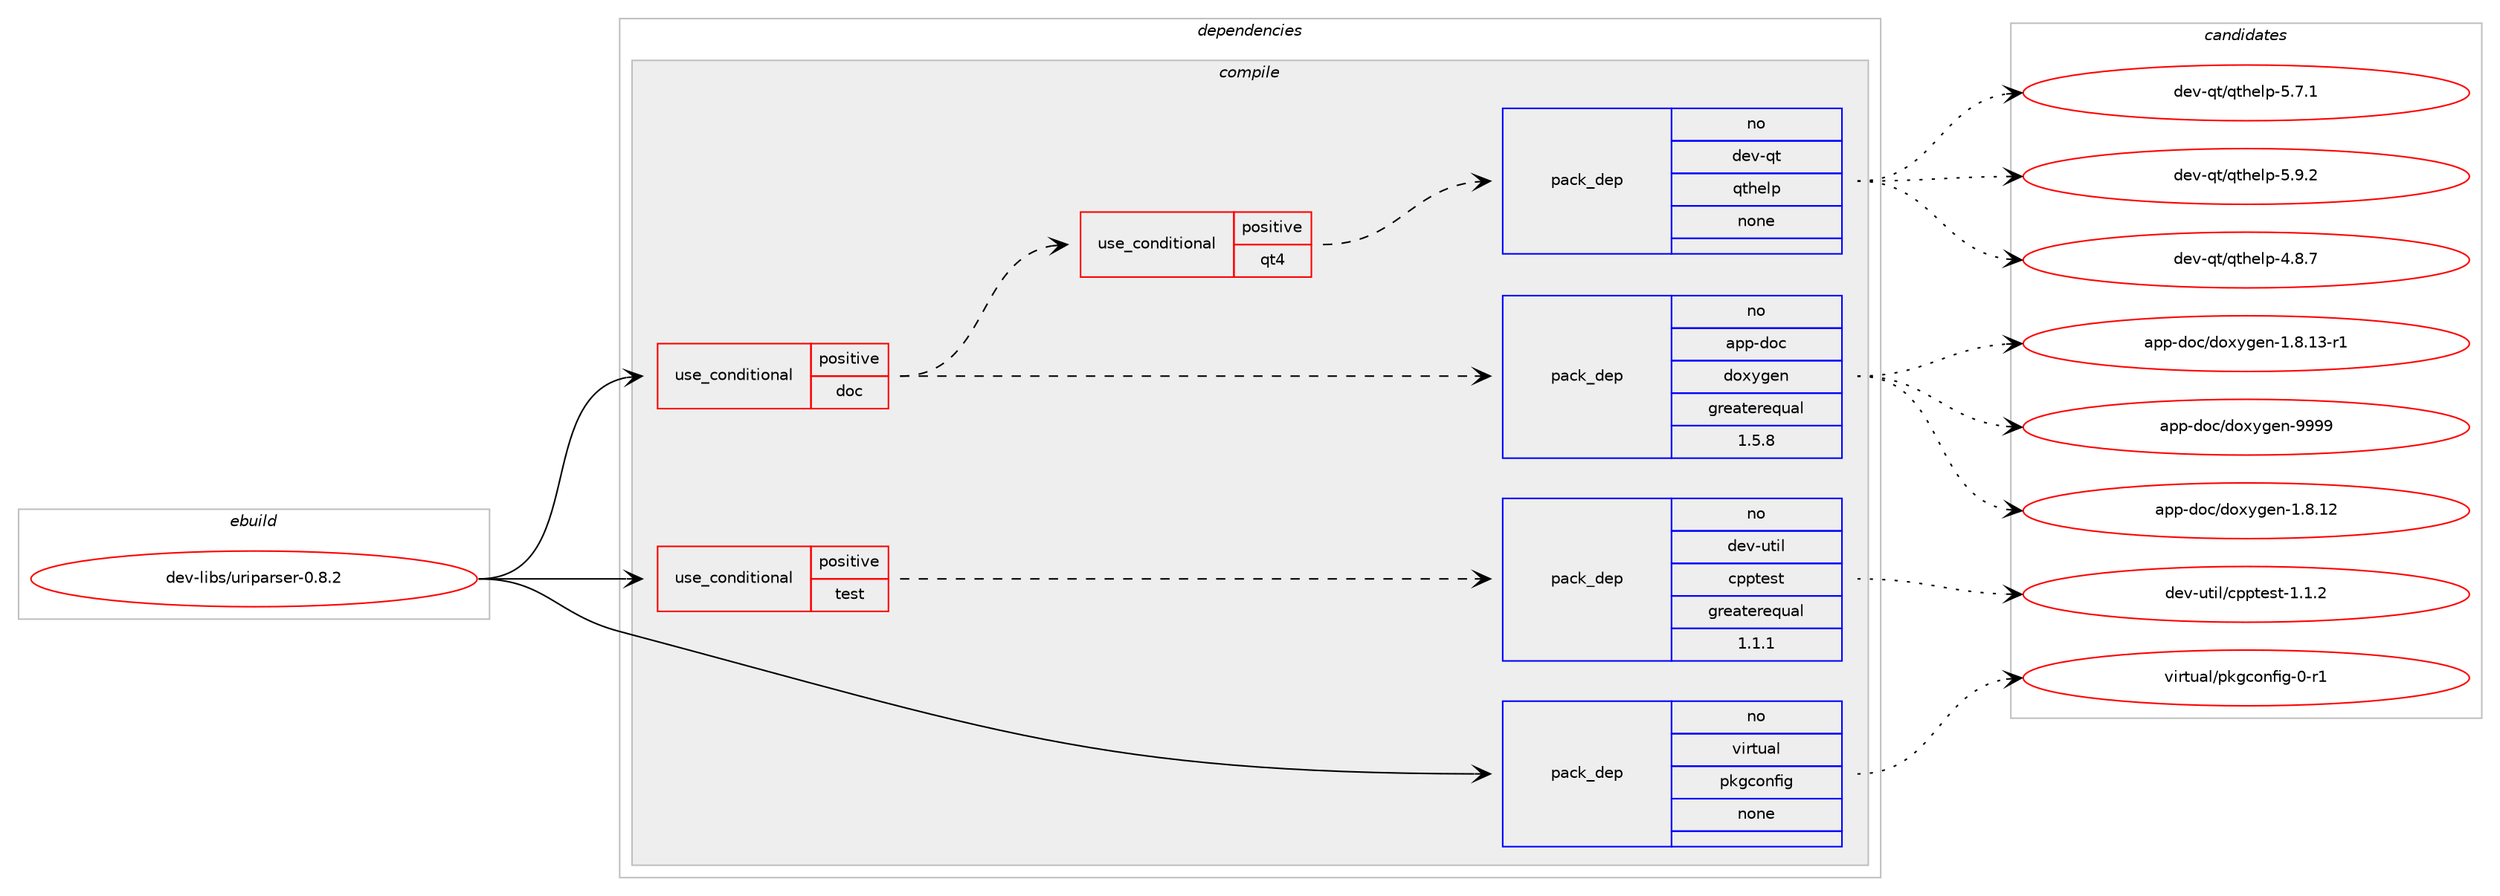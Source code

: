 digraph prolog {

# *************
# Graph options
# *************

newrank=true;
concentrate=true;
compound=true;
graph [rankdir=LR,fontname=Helvetica,fontsize=10,ranksep=1.5];#, ranksep=2.5, nodesep=0.2];
edge  [arrowhead=vee];
node  [fontname=Helvetica,fontsize=10];

# **********
# The ebuild
# **********

subgraph cluster_leftcol {
color=gray;
rank=same;
label=<<i>ebuild</i>>;
id [label="dev-libs/uriparser-0.8.2", color=red, width=4, href="../dev-libs/uriparser-0.8.2.svg"];
}

# ****************
# The dependencies
# ****************

subgraph cluster_midcol {
color=gray;
label=<<i>dependencies</i>>;
subgraph cluster_compile {
fillcolor="#eeeeee";
style=filled;
label=<<i>compile</i>>;
subgraph cond25968 {
dependency119947 [label=<<TABLE BORDER="0" CELLBORDER="1" CELLSPACING="0" CELLPADDING="4"><TR><TD ROWSPAN="3" CELLPADDING="10">use_conditional</TD></TR><TR><TD>positive</TD></TR><TR><TD>doc</TD></TR></TABLE>>, shape=none, color=red];
subgraph pack90380 {
dependency119948 [label=<<TABLE BORDER="0" CELLBORDER="1" CELLSPACING="0" CELLPADDING="4" WIDTH="220"><TR><TD ROWSPAN="6" CELLPADDING="30">pack_dep</TD></TR><TR><TD WIDTH="110">no</TD></TR><TR><TD>app-doc</TD></TR><TR><TD>doxygen</TD></TR><TR><TD>greaterequal</TD></TR><TR><TD>1.5.8</TD></TR></TABLE>>, shape=none, color=blue];
}
dependency119947:e -> dependency119948:w [weight=20,style="dashed",arrowhead="vee"];
subgraph cond25969 {
dependency119949 [label=<<TABLE BORDER="0" CELLBORDER="1" CELLSPACING="0" CELLPADDING="4"><TR><TD ROWSPAN="3" CELLPADDING="10">use_conditional</TD></TR><TR><TD>positive</TD></TR><TR><TD>qt4</TD></TR></TABLE>>, shape=none, color=red];
subgraph pack90381 {
dependency119950 [label=<<TABLE BORDER="0" CELLBORDER="1" CELLSPACING="0" CELLPADDING="4" WIDTH="220"><TR><TD ROWSPAN="6" CELLPADDING="30">pack_dep</TD></TR><TR><TD WIDTH="110">no</TD></TR><TR><TD>dev-qt</TD></TR><TR><TD>qthelp</TD></TR><TR><TD>none</TD></TR><TR><TD></TD></TR></TABLE>>, shape=none, color=blue];
}
dependency119949:e -> dependency119950:w [weight=20,style="dashed",arrowhead="vee"];
}
dependency119947:e -> dependency119949:w [weight=20,style="dashed",arrowhead="vee"];
}
id:e -> dependency119947:w [weight=20,style="solid",arrowhead="vee"];
subgraph cond25970 {
dependency119951 [label=<<TABLE BORDER="0" CELLBORDER="1" CELLSPACING="0" CELLPADDING="4"><TR><TD ROWSPAN="3" CELLPADDING="10">use_conditional</TD></TR><TR><TD>positive</TD></TR><TR><TD>test</TD></TR></TABLE>>, shape=none, color=red];
subgraph pack90382 {
dependency119952 [label=<<TABLE BORDER="0" CELLBORDER="1" CELLSPACING="0" CELLPADDING="4" WIDTH="220"><TR><TD ROWSPAN="6" CELLPADDING="30">pack_dep</TD></TR><TR><TD WIDTH="110">no</TD></TR><TR><TD>dev-util</TD></TR><TR><TD>cpptest</TD></TR><TR><TD>greaterequal</TD></TR><TR><TD>1.1.1</TD></TR></TABLE>>, shape=none, color=blue];
}
dependency119951:e -> dependency119952:w [weight=20,style="dashed",arrowhead="vee"];
}
id:e -> dependency119951:w [weight=20,style="solid",arrowhead="vee"];
subgraph pack90383 {
dependency119953 [label=<<TABLE BORDER="0" CELLBORDER="1" CELLSPACING="0" CELLPADDING="4" WIDTH="220"><TR><TD ROWSPAN="6" CELLPADDING="30">pack_dep</TD></TR><TR><TD WIDTH="110">no</TD></TR><TR><TD>virtual</TD></TR><TR><TD>pkgconfig</TD></TR><TR><TD>none</TD></TR><TR><TD></TD></TR></TABLE>>, shape=none, color=blue];
}
id:e -> dependency119953:w [weight=20,style="solid",arrowhead="vee"];
}
subgraph cluster_compileandrun {
fillcolor="#eeeeee";
style=filled;
label=<<i>compile and run</i>>;
}
subgraph cluster_run {
fillcolor="#eeeeee";
style=filled;
label=<<i>run</i>>;
}
}

# **************
# The candidates
# **************

subgraph cluster_choices {
rank=same;
color=gray;
label=<<i>candidates</i>>;

subgraph choice90380 {
color=black;
nodesep=1;
choice9711211245100111994710011112012110310111045494656464950 [label="app-doc/doxygen-1.8.12", color=red, width=4,href="../app-doc/doxygen-1.8.12.svg"];
choice97112112451001119947100111120121103101110454946564649514511449 [label="app-doc/doxygen-1.8.13-r1", color=red, width=4,href="../app-doc/doxygen-1.8.13-r1.svg"];
choice971121124510011199471001111201211031011104557575757 [label="app-doc/doxygen-9999", color=red, width=4,href="../app-doc/doxygen-9999.svg"];
dependency119948:e -> choice9711211245100111994710011112012110310111045494656464950:w [style=dotted,weight="100"];
dependency119948:e -> choice97112112451001119947100111120121103101110454946564649514511449:w [style=dotted,weight="100"];
dependency119948:e -> choice971121124510011199471001111201211031011104557575757:w [style=dotted,weight="100"];
}
subgraph choice90381 {
color=black;
nodesep=1;
choice1001011184511311647113116104101108112455246564655 [label="dev-qt/qthelp-4.8.7", color=red, width=4,href="../dev-qt/qthelp-4.8.7.svg"];
choice1001011184511311647113116104101108112455346554649 [label="dev-qt/qthelp-5.7.1", color=red, width=4,href="../dev-qt/qthelp-5.7.1.svg"];
choice1001011184511311647113116104101108112455346574650 [label="dev-qt/qthelp-5.9.2", color=red, width=4,href="../dev-qt/qthelp-5.9.2.svg"];
dependency119950:e -> choice1001011184511311647113116104101108112455246564655:w [style=dotted,weight="100"];
dependency119950:e -> choice1001011184511311647113116104101108112455346554649:w [style=dotted,weight="100"];
dependency119950:e -> choice1001011184511311647113116104101108112455346574650:w [style=dotted,weight="100"];
}
subgraph choice90382 {
color=black;
nodesep=1;
choice100101118451171161051084799112112116101115116454946494650 [label="dev-util/cpptest-1.1.2", color=red, width=4,href="../dev-util/cpptest-1.1.2.svg"];
dependency119952:e -> choice100101118451171161051084799112112116101115116454946494650:w [style=dotted,weight="100"];
}
subgraph choice90383 {
color=black;
nodesep=1;
choice11810511411611797108471121071039911111010210510345484511449 [label="virtual/pkgconfig-0-r1", color=red, width=4,href="../virtual/pkgconfig-0-r1.svg"];
dependency119953:e -> choice11810511411611797108471121071039911111010210510345484511449:w [style=dotted,weight="100"];
}
}

}
